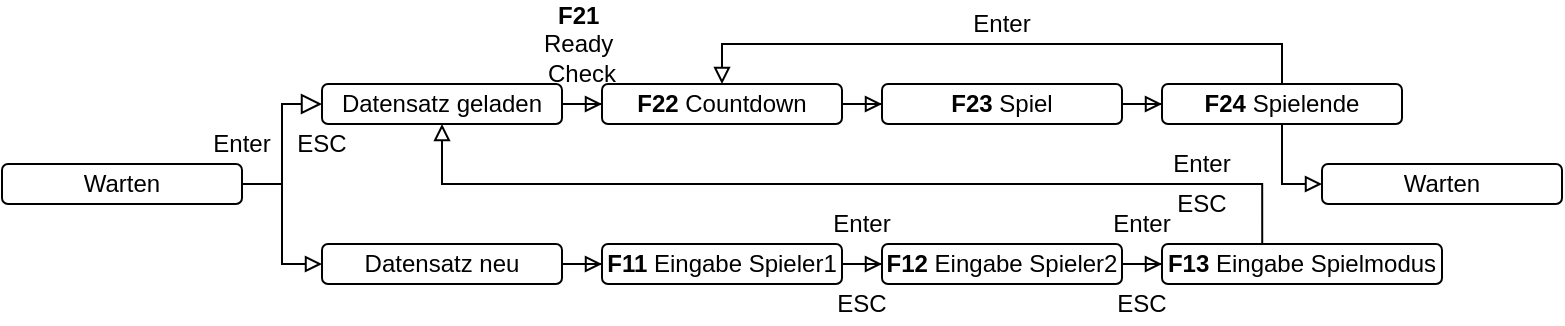 <mxfile version="12.6.4" type="device"><diagram id="C5RBs43oDa-KdzZeNtuy" name="Page-1"><mxGraphModel dx="1422" dy="720" grid="1" gridSize="10" guides="1" tooltips="1" connect="1" arrows="1" fold="1" page="1" pageScale="1" pageWidth="827" pageHeight="1169" math="0" shadow="0"><root><mxCell id="WIyWlLk6GJQsqaUBKTNV-0"/><mxCell id="WIyWlLk6GJQsqaUBKTNV-1" parent="WIyWlLk6GJQsqaUBKTNV-0"/><mxCell id="WIyWlLk6GJQsqaUBKTNV-2" value="" style="rounded=0;html=1;jettySize=auto;orthogonalLoop=1;fontSize=11;endArrow=block;endFill=0;endSize=8;strokeWidth=1;shadow=0;labelBackgroundColor=none;edgeStyle=orthogonalEdgeStyle;entryX=0;entryY=0.5;entryDx=0;entryDy=0;" parent="WIyWlLk6GJQsqaUBKTNV-1" source="WIyWlLk6GJQsqaUBKTNV-3" target="VHeM-geq5VqNIjhTFCCC-4" edge="1"><mxGeometry relative="1" as="geometry"><mxPoint x="150" y="170" as="targetPoint"/><Array as="points"><mxPoint x="140" y="160"/><mxPoint x="140" y="120"/></Array></mxGeometry></mxCell><mxCell id="VHeM-geq5VqNIjhTFCCC-11" value="" style="edgeStyle=orthogonalEdgeStyle;rounded=0;orthogonalLoop=1;jettySize=auto;html=1;endArrow=block;endFill=0;" edge="1" parent="WIyWlLk6GJQsqaUBKTNV-1" target="VHeM-geq5VqNIjhTFCCC-10"><mxGeometry relative="1" as="geometry"><mxPoint x="130" y="160" as="sourcePoint"/><Array as="points"><mxPoint x="140" y="160"/><mxPoint x="140" y="200"/></Array></mxGeometry></mxCell><mxCell id="WIyWlLk6GJQsqaUBKTNV-3" value="Warten" style="rounded=1;whiteSpace=wrap;html=1;fontSize=12;glass=0;strokeWidth=1;shadow=0;" parent="WIyWlLk6GJQsqaUBKTNV-1" vertex="1"><mxGeometry y="150" width="120" height="20" as="geometry"/></mxCell><mxCell id="VHeM-geq5VqNIjhTFCCC-13" value="" style="edgeStyle=orthogonalEdgeStyle;rounded=0;orthogonalLoop=1;jettySize=auto;html=1;endArrow=block;endFill=0;" edge="1" parent="WIyWlLk6GJQsqaUBKTNV-1" source="VHeM-geq5VqNIjhTFCCC-10" target="VHeM-geq5VqNIjhTFCCC-12"><mxGeometry relative="1" as="geometry"/></mxCell><mxCell id="VHeM-geq5VqNIjhTFCCC-10" value="Datensatz neu" style="rounded=1;whiteSpace=wrap;html=1;fontSize=12;glass=0;strokeWidth=1;shadow=0;" vertex="1" parent="WIyWlLk6GJQsqaUBKTNV-1"><mxGeometry x="160" y="190" width="120" height="20" as="geometry"/></mxCell><mxCell id="VHeM-geq5VqNIjhTFCCC-16" value="" style="edgeStyle=orthogonalEdgeStyle;rounded=0;orthogonalLoop=1;jettySize=auto;html=1;endArrow=block;endFill=0;" edge="1" parent="WIyWlLk6GJQsqaUBKTNV-1" source="VHeM-geq5VqNIjhTFCCC-12" target="VHeM-geq5VqNIjhTFCCC-15"><mxGeometry relative="1" as="geometry"/></mxCell><mxCell id="VHeM-geq5VqNIjhTFCCC-12" value="&lt;b&gt;F11&amp;nbsp;&lt;/b&gt;Eingabe Spieler1" style="rounded=1;whiteSpace=wrap;html=1;fontSize=12;glass=0;strokeWidth=1;shadow=0;" vertex="1" parent="WIyWlLk6GJQsqaUBKTNV-1"><mxGeometry x="300" y="190" width="120" height="20" as="geometry"/></mxCell><mxCell id="VHeM-geq5VqNIjhTFCCC-18" value="" style="edgeStyle=orthogonalEdgeStyle;rounded=0;orthogonalLoop=1;jettySize=auto;html=1;endArrow=block;endFill=0;" edge="1" parent="WIyWlLk6GJQsqaUBKTNV-1" source="VHeM-geq5VqNIjhTFCCC-15" target="VHeM-geq5VqNIjhTFCCC-17"><mxGeometry relative="1" as="geometry"/></mxCell><mxCell id="VHeM-geq5VqNIjhTFCCC-15" value="&lt;b&gt;F12&amp;nbsp;&lt;/b&gt;Eingabe Spieler2" style="rounded=1;whiteSpace=wrap;html=1;fontSize=12;glass=0;strokeWidth=1;shadow=0;" vertex="1" parent="WIyWlLk6GJQsqaUBKTNV-1"><mxGeometry x="440" y="190" width="120" height="20" as="geometry"/></mxCell><mxCell id="VHeM-geq5VqNIjhTFCCC-20" style="edgeStyle=orthogonalEdgeStyle;rounded=0;orthogonalLoop=1;jettySize=auto;html=1;exitX=0.358;exitY=0;exitDx=0;exitDy=0;entryX=0.5;entryY=1;entryDx=0;entryDy=0;endArrow=block;endFill=0;exitPerimeter=0;" edge="1" parent="WIyWlLk6GJQsqaUBKTNV-1" source="VHeM-geq5VqNIjhTFCCC-17" target="VHeM-geq5VqNIjhTFCCC-4"><mxGeometry relative="1" as="geometry"/></mxCell><mxCell id="VHeM-geq5VqNIjhTFCCC-17" value="&lt;b&gt;F13&amp;nbsp;&lt;/b&gt;Eingabe Spielmodus" style="rounded=1;whiteSpace=wrap;html=1;fontSize=12;glass=0;strokeWidth=1;shadow=0;" vertex="1" parent="WIyWlLk6GJQsqaUBKTNV-1"><mxGeometry x="580" y="190" width="140" height="20" as="geometry"/></mxCell><mxCell id="VHeM-geq5VqNIjhTFCCC-22" value="" style="edgeStyle=orthogonalEdgeStyle;rounded=0;orthogonalLoop=1;jettySize=auto;html=1;endArrow=block;endFill=0;" edge="1" parent="WIyWlLk6GJQsqaUBKTNV-1" source="VHeM-geq5VqNIjhTFCCC-4" target="VHeM-geq5VqNIjhTFCCC-21"><mxGeometry relative="1" as="geometry"/></mxCell><mxCell id="VHeM-geq5VqNIjhTFCCC-4" value="Datensatz geladen" style="rounded=1;whiteSpace=wrap;html=1;fontSize=12;glass=0;strokeWidth=1;shadow=0;" vertex="1" parent="WIyWlLk6GJQsqaUBKTNV-1"><mxGeometry x="160" y="110" width="120" height="20" as="geometry"/></mxCell><mxCell id="VHeM-geq5VqNIjhTFCCC-24" value="" style="edgeStyle=orthogonalEdgeStyle;rounded=0;orthogonalLoop=1;jettySize=auto;html=1;endArrow=block;endFill=0;" edge="1" parent="WIyWlLk6GJQsqaUBKTNV-1" source="VHeM-geq5VqNIjhTFCCC-21" target="VHeM-geq5VqNIjhTFCCC-23"><mxGeometry relative="1" as="geometry"/></mxCell><mxCell id="VHeM-geq5VqNIjhTFCCC-21" value="&lt;b&gt;F22&amp;nbsp;&lt;/b&gt;Countdown" style="rounded=1;whiteSpace=wrap;html=1;fontSize=12;glass=0;strokeWidth=1;shadow=0;" vertex="1" parent="WIyWlLk6GJQsqaUBKTNV-1"><mxGeometry x="300" y="110" width="120" height="20" as="geometry"/></mxCell><mxCell id="VHeM-geq5VqNIjhTFCCC-26" value="" style="edgeStyle=orthogonalEdgeStyle;rounded=0;orthogonalLoop=1;jettySize=auto;html=1;endArrow=block;endFill=0;" edge="1" parent="WIyWlLk6GJQsqaUBKTNV-1" source="VHeM-geq5VqNIjhTFCCC-23" target="VHeM-geq5VqNIjhTFCCC-25"><mxGeometry relative="1" as="geometry"/></mxCell><mxCell id="VHeM-geq5VqNIjhTFCCC-23" value="&lt;b&gt;F23&amp;nbsp;&lt;/b&gt;Spiel" style="rounded=1;whiteSpace=wrap;html=1;fontSize=12;glass=0;strokeWidth=1;shadow=0;" vertex="1" parent="WIyWlLk6GJQsqaUBKTNV-1"><mxGeometry x="440" y="110" width="120" height="20" as="geometry"/></mxCell><mxCell id="VHeM-geq5VqNIjhTFCCC-27" style="edgeStyle=orthogonalEdgeStyle;rounded=0;orthogonalLoop=1;jettySize=auto;html=1;exitX=0.5;exitY=0;exitDx=0;exitDy=0;entryX=0.5;entryY=0;entryDx=0;entryDy=0;endArrow=block;endFill=0;" edge="1" parent="WIyWlLk6GJQsqaUBKTNV-1" source="VHeM-geq5VqNIjhTFCCC-25" target="VHeM-geq5VqNIjhTFCCC-21"><mxGeometry relative="1" as="geometry"/></mxCell><mxCell id="VHeM-geq5VqNIjhTFCCC-29" value="" style="edgeStyle=orthogonalEdgeStyle;rounded=0;orthogonalLoop=1;jettySize=auto;html=1;endArrow=block;endFill=0;entryX=0;entryY=0.5;entryDx=0;entryDy=0;" edge="1" parent="WIyWlLk6GJQsqaUBKTNV-1" source="VHeM-geq5VqNIjhTFCCC-25" target="VHeM-geq5VqNIjhTFCCC-28"><mxGeometry relative="1" as="geometry"/></mxCell><mxCell id="VHeM-geq5VqNIjhTFCCC-25" value="&lt;b&gt;F24&amp;nbsp;&lt;/b&gt;Spielende" style="rounded=1;whiteSpace=wrap;html=1;fontSize=12;glass=0;strokeWidth=1;shadow=0;" vertex="1" parent="WIyWlLk6GJQsqaUBKTNV-1"><mxGeometry x="580" y="110" width="120" height="20" as="geometry"/></mxCell><mxCell id="VHeM-geq5VqNIjhTFCCC-28" value="Warten" style="rounded=1;whiteSpace=wrap;html=1;fontSize=12;glass=0;strokeWidth=1;shadow=0;" vertex="1" parent="WIyWlLk6GJQsqaUBKTNV-1"><mxGeometry x="660" y="150" width="120" height="20" as="geometry"/></mxCell><mxCell id="VHeM-geq5VqNIjhTFCCC-30" value="Enter" style="text;html=1;align=center;verticalAlign=middle;whiteSpace=wrap;rounded=0;" vertex="1" parent="WIyWlLk6GJQsqaUBKTNV-1"><mxGeometry x="100" y="130" width="40" height="20" as="geometry"/></mxCell><mxCell id="VHeM-geq5VqNIjhTFCCC-31" value="Enter" style="text;html=1;align=center;verticalAlign=middle;whiteSpace=wrap;rounded=0;" vertex="1" parent="WIyWlLk6GJQsqaUBKTNV-1"><mxGeometry x="480" y="70" width="40" height="20" as="geometry"/></mxCell><mxCell id="VHeM-geq5VqNIjhTFCCC-33" value="Enter" style="text;html=1;align=center;verticalAlign=middle;whiteSpace=wrap;rounded=0;" vertex="1" parent="WIyWlLk6GJQsqaUBKTNV-1"><mxGeometry x="410" y="170" width="40" height="20" as="geometry"/></mxCell><mxCell id="VHeM-geq5VqNIjhTFCCC-34" value="Enter" style="text;html=1;align=center;verticalAlign=middle;whiteSpace=wrap;rounded=0;" vertex="1" parent="WIyWlLk6GJQsqaUBKTNV-1"><mxGeometry x="550" y="170" width="40" height="20" as="geometry"/></mxCell><mxCell id="VHeM-geq5VqNIjhTFCCC-36" value="ESC" style="text;html=1;align=center;verticalAlign=middle;whiteSpace=wrap;rounded=0;" vertex="1" parent="WIyWlLk6GJQsqaUBKTNV-1"><mxGeometry x="410" y="210" width="40" height="20" as="geometry"/></mxCell><mxCell id="VHeM-geq5VqNIjhTFCCC-37" value="ESC" style="text;html=1;align=center;verticalAlign=middle;whiteSpace=wrap;rounded=0;" vertex="1" parent="WIyWlLk6GJQsqaUBKTNV-1"><mxGeometry x="550" y="210" width="40" height="20" as="geometry"/></mxCell><mxCell id="VHeM-geq5VqNIjhTFCCC-38" value="Enter" style="text;html=1;align=center;verticalAlign=middle;whiteSpace=wrap;rounded=0;" vertex="1" parent="WIyWlLk6GJQsqaUBKTNV-1"><mxGeometry x="580" y="140" width="40" height="20" as="geometry"/></mxCell><mxCell id="VHeM-geq5VqNIjhTFCCC-39" value="ESC" style="text;html=1;align=center;verticalAlign=middle;whiteSpace=wrap;rounded=0;" vertex="1" parent="WIyWlLk6GJQsqaUBKTNV-1"><mxGeometry x="580" y="160" width="40" height="20" as="geometry"/></mxCell><mxCell id="VHeM-geq5VqNIjhTFCCC-40" value="ESC" style="text;html=1;align=center;verticalAlign=middle;whiteSpace=wrap;rounded=0;" vertex="1" parent="WIyWlLk6GJQsqaUBKTNV-1"><mxGeometry x="140" y="130" width="40" height="20" as="geometry"/></mxCell><mxCell id="VHeM-geq5VqNIjhTFCCC-41" value="&lt;b&gt;F21&amp;nbsp;&lt;br&gt;&lt;/b&gt;Ready&amp;nbsp;&lt;br&gt;Check" style="text;html=1;align=center;verticalAlign=middle;whiteSpace=wrap;rounded=0;" vertex="1" parent="WIyWlLk6GJQsqaUBKTNV-1"><mxGeometry x="270" y="70" width="40" height="40" as="geometry"/></mxCell></root></mxGraphModel></diagram></mxfile>